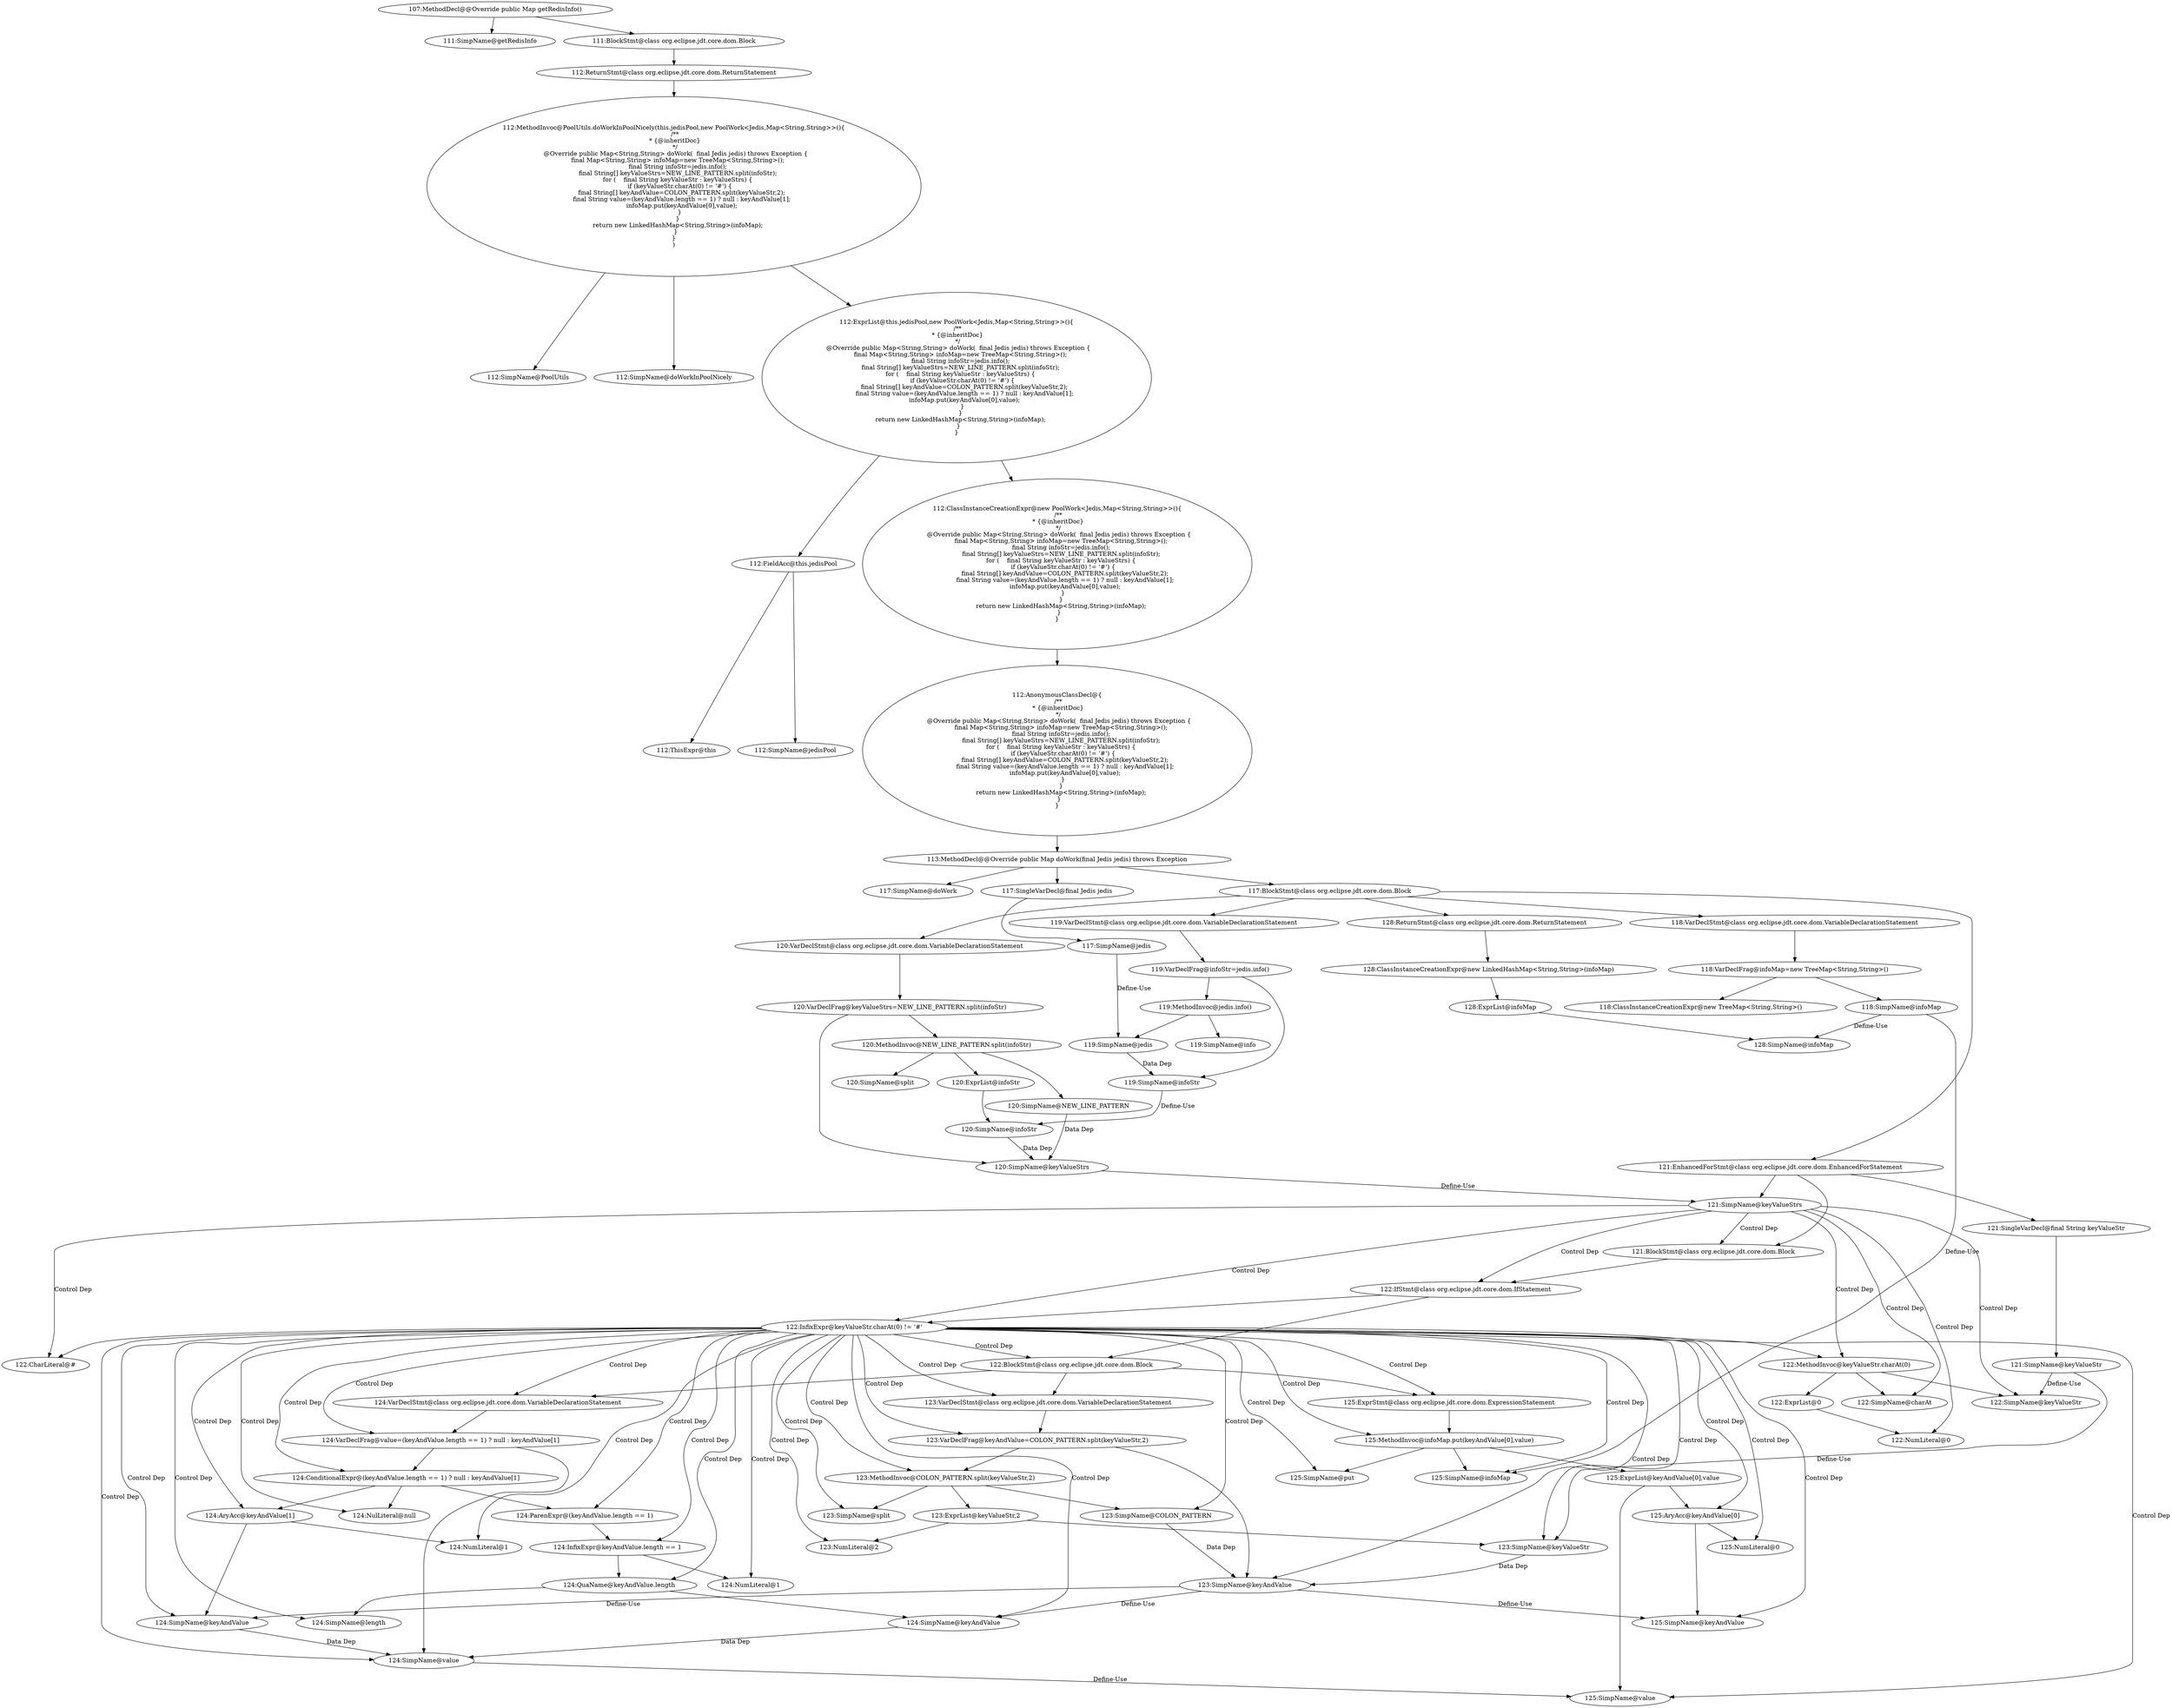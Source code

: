 digraph "KeysDAORedisImpl.getRedisInfo#?" {
0 [label="111:SimpName@getRedisInfo" shape=ellipse]
1 [label="112:SimpName@PoolUtils" shape=ellipse]
2 [label="112:SimpName@doWorkInPoolNicely" shape=ellipse]
3 [label="112:ThisExpr@this" shape=ellipse]
4 [label="112:SimpName@jedisPool" shape=ellipse]
5 [label="112:FieldAcc@this.jedisPool" shape=ellipse]
6 [label="117:SimpName@doWork" shape=ellipse]
7 [label="117:SimpName@jedis" shape=ellipse]
8 [label="117:SingleVarDecl@final Jedis jedis" shape=ellipse]
9 [label="118:SimpName@infoMap" shape=ellipse]
10 [label="118:ClassInstanceCreationExpr@new TreeMap<String,String>()" shape=ellipse]
11 [label="118:VarDeclFrag@infoMap=new TreeMap<String,String>()" shape=ellipse]
12 [label="118:VarDeclStmt@class org.eclipse.jdt.core.dom.VariableDeclarationStatement" shape=ellipse]
13 [label="119:SimpName@infoStr" shape=ellipse]
14 [label="119:SimpName@jedis" shape=ellipse]
15 [label="119:SimpName@info" shape=ellipse]
16 [label="119:MethodInvoc@jedis.info()" shape=ellipse]
17 [label="119:VarDeclFrag@infoStr=jedis.info()" shape=ellipse]
18 [label="119:VarDeclStmt@class org.eclipse.jdt.core.dom.VariableDeclarationStatement" shape=ellipse]
19 [label="120:SimpName@keyValueStrs" shape=ellipse]
20 [label="120:SimpName@NEW_LINE_PATTERN" shape=ellipse]
21 [label="120:SimpName@split" shape=ellipse]
22 [label="120:SimpName@infoStr" shape=ellipse]
23 [label="120:ExprList@infoStr" shape=ellipse]
24 [label="120:MethodInvoc@NEW_LINE_PATTERN.split(infoStr)" shape=ellipse]
25 [label="120:VarDeclFrag@keyValueStrs=NEW_LINE_PATTERN.split(infoStr)" shape=ellipse]
26 [label="120:VarDeclStmt@class org.eclipse.jdt.core.dom.VariableDeclarationStatement" shape=ellipse]
27 [label="121:SimpName@keyValueStr" shape=ellipse]
28 [label="121:SingleVarDecl@final String keyValueStr" shape=ellipse]
29 [label="121:SimpName@keyValueStrs" shape=ellipse]
30 [label="122:SimpName@keyValueStr" shape=ellipse]
31 [label="122:SimpName@charAt" shape=ellipse]
32 [label="122:NumLiteral@0" shape=ellipse]
33 [label="122:ExprList@0" shape=ellipse]
34 [label="122:MethodInvoc@keyValueStr.charAt(0)" shape=ellipse]
35 [label="122:CharLiteral@#" shape=ellipse]
36 [label="122:InfixExpr@keyValueStr.charAt(0) != '#'" shape=ellipse]
37 [label="123:SimpName@keyAndValue" shape=ellipse]
38 [label="123:SimpName@COLON_PATTERN" shape=ellipse]
39 [label="123:SimpName@split" shape=ellipse]
40 [label="123:SimpName@keyValueStr" shape=ellipse]
41 [label="123:NumLiteral@2" shape=ellipse]
42 [label="123:ExprList@keyValueStr,2" shape=ellipse]
43 [label="123:MethodInvoc@COLON_PATTERN.split(keyValueStr,2)" shape=ellipse]
44 [label="123:VarDeclFrag@keyAndValue=COLON_PATTERN.split(keyValueStr,2)" shape=ellipse]
45 [label="123:VarDeclStmt@class org.eclipse.jdt.core.dom.VariableDeclarationStatement" shape=ellipse]
46 [label="124:SimpName@value" shape=ellipse]
47 [label="124:SimpName@length" shape=ellipse]
48 [label="124:SimpName@keyAndValue" shape=ellipse]
49 [label="124:QuaName@keyAndValue.length" shape=ellipse]
50 [label="124:NumLiteral@1" shape=ellipse]
51 [label="124:InfixExpr@keyAndValue.length == 1" shape=ellipse]
52 [label="124:ParenExpr@(keyAndValue.length == 1)" shape=ellipse]
53 [label="124:NulLiteral@null" shape=ellipse]
54 [label="124:SimpName@keyAndValue" shape=ellipse]
55 [label="124:NumLiteral@1" shape=ellipse]
56 [label="124:AryAcc@keyAndValue[1]" shape=ellipse]
57 [label="124:ConditionalExpr@(keyAndValue.length == 1) ? null : keyAndValue[1]" shape=ellipse]
58 [label="124:VarDeclFrag@value=(keyAndValue.length == 1) ? null : keyAndValue[1]" shape=ellipse]
59 [label="124:VarDeclStmt@class org.eclipse.jdt.core.dom.VariableDeclarationStatement" shape=ellipse]
60 [label="125:SimpName@infoMap" shape=ellipse]
61 [label="125:SimpName@put" shape=ellipse]
62 [label="125:SimpName@keyAndValue" shape=ellipse]
63 [label="125:NumLiteral@0" shape=ellipse]
64 [label="125:AryAcc@keyAndValue[0]" shape=ellipse]
65 [label="125:SimpName@value" shape=ellipse]
66 [label="125:ExprList@keyAndValue[0],value" shape=ellipse]
67 [label="125:MethodInvoc@infoMap.put(keyAndValue[0],value)" shape=ellipse]
68 [label="125:ExprStmt@class org.eclipse.jdt.core.dom.ExpressionStatement" shape=ellipse]
69 [label="122:BlockStmt@class org.eclipse.jdt.core.dom.Block" shape=ellipse]
70 [label="122:IfStmt@class org.eclipse.jdt.core.dom.IfStatement" shape=ellipse]
71 [label="121:BlockStmt@class org.eclipse.jdt.core.dom.Block" shape=ellipse]
72 [label="121:EnhancedForStmt@class org.eclipse.jdt.core.dom.EnhancedForStatement" shape=ellipse]
73 [label="128:SimpName@infoMap" shape=ellipse]
74 [label="128:ExprList@infoMap" shape=ellipse]
75 [label="128:ClassInstanceCreationExpr@new LinkedHashMap<String,String>(infoMap)" shape=ellipse]
76 [label="128:ReturnStmt@class org.eclipse.jdt.core.dom.ReturnStatement" shape=ellipse]
77 [label="117:BlockStmt@class org.eclipse.jdt.core.dom.Block" shape=ellipse]
78 [label="113:MethodDecl@@Override public Map doWork(final Jedis jedis) throws Exception" shape=ellipse]
79 [label="112:AnonymousClassDecl@{\n  /** \n * {@inheritDoc}\n */\n  @Override public Map<String,String> doWork(  final Jedis jedis) throws Exception {\n    final Map<String,String> infoMap=new TreeMap<String,String>();\n    final String infoStr=jedis.info();\n    final String[] keyValueStrs=NEW_LINE_PATTERN.split(infoStr);\n    for (    final String keyValueStr : keyValueStrs) {\n      if (keyValueStr.charAt(0) != '#') {\n        final String[] keyAndValue=COLON_PATTERN.split(keyValueStr,2);\n        final String value=(keyAndValue.length == 1) ? null : keyAndValue[1];\n        infoMap.put(keyAndValue[0],value);\n      }\n    }\n    return new LinkedHashMap<String,String>(infoMap);\n  }\n}\n" shape=ellipse]
80 [label="112:ClassInstanceCreationExpr@new PoolWork<Jedis,Map<String,String>>(){\n  /** \n * {@inheritDoc}\n */\n  @Override public Map<String,String> doWork(  final Jedis jedis) throws Exception {\n    final Map<String,String> infoMap=new TreeMap<String,String>();\n    final String infoStr=jedis.info();\n    final String[] keyValueStrs=NEW_LINE_PATTERN.split(infoStr);\n    for (    final String keyValueStr : keyValueStrs) {\n      if (keyValueStr.charAt(0) != '#') {\n        final String[] keyAndValue=COLON_PATTERN.split(keyValueStr,2);\n        final String value=(keyAndValue.length == 1) ? null : keyAndValue[1];\n        infoMap.put(keyAndValue[0],value);\n      }\n    }\n    return new LinkedHashMap<String,String>(infoMap);\n  }\n}\n" shape=ellipse]
81 [label="112:ExprList@this.jedisPool,new PoolWork<Jedis,Map<String,String>>(){\n  /** \n * {@inheritDoc}\n */\n  @Override public Map<String,String> doWork(  final Jedis jedis) throws Exception {\n    final Map<String,String> infoMap=new TreeMap<String,String>();\n    final String infoStr=jedis.info();\n    final String[] keyValueStrs=NEW_LINE_PATTERN.split(infoStr);\n    for (    final String keyValueStr : keyValueStrs) {\n      if (keyValueStr.charAt(0) != '#') {\n        final String[] keyAndValue=COLON_PATTERN.split(keyValueStr,2);\n        final String value=(keyAndValue.length == 1) ? null : keyAndValue[1];\n        infoMap.put(keyAndValue[0],value);\n      }\n    }\n    return new LinkedHashMap<String,String>(infoMap);\n  }\n}\n" shape=ellipse]
82 [label="112:MethodInvoc@PoolUtils.doWorkInPoolNicely(this.jedisPool,new PoolWork<Jedis,Map<String,String>>(){\n  /** \n * {@inheritDoc}\n */\n  @Override public Map<String,String> doWork(  final Jedis jedis) throws Exception {\n    final Map<String,String> infoMap=new TreeMap<String,String>();\n    final String infoStr=jedis.info();\n    final String[] keyValueStrs=NEW_LINE_PATTERN.split(infoStr);\n    for (    final String keyValueStr : keyValueStrs) {\n      if (keyValueStr.charAt(0) != '#') {\n        final String[] keyAndValue=COLON_PATTERN.split(keyValueStr,2);\n        final String value=(keyAndValue.length == 1) ? null : keyAndValue[1];\n        infoMap.put(keyAndValue[0],value);\n      }\n    }\n    return new LinkedHashMap<String,String>(infoMap);\n  }\n}\n)" shape=ellipse]
83 [label="112:ReturnStmt@class org.eclipse.jdt.core.dom.ReturnStatement" shape=ellipse]
84 [label="111:BlockStmt@class org.eclipse.jdt.core.dom.Block" shape=ellipse]
85 [label="107:MethodDecl@@Override public Map getRedisInfo()" shape=ellipse]
5 -> 3 [label=""];
5 -> 4 [label=""];
7 -> 14 [label="Define-Use"];
8 -> 7 [label=""];
9 -> 60 [label="Define-Use"];
9 -> 73 [label="Define-Use"];
11 -> 9 [label=""];
11 -> 10 [label=""];
12 -> 11 [label=""];
13 -> 22 [label="Define-Use"];
14 -> 13 [label="Data Dep"];
16 -> 14 [label=""];
16 -> 15 [label=""];
17 -> 13 [label=""];
17 -> 16 [label=""];
18 -> 17 [label=""];
19 -> 29 [label="Define-Use"];
20 -> 19 [label="Data Dep"];
22 -> 19 [label="Data Dep"];
23 -> 22 [label=""];
24 -> 20 [label=""];
24 -> 21 [label=""];
24 -> 23 [label=""];
25 -> 19 [label=""];
25 -> 24 [label=""];
26 -> 25 [label=""];
27 -> 30 [label="Define-Use"];
27 -> 40 [label="Define-Use"];
28 -> 27 [label=""];
29 -> 71 [label="Control Dep"];
29 -> 70 [label="Control Dep"];
29 -> 36 [label="Control Dep"];
29 -> 34 [label="Control Dep"];
29 -> 30 [label="Control Dep"];
29 -> 31 [label="Control Dep"];
29 -> 32 [label="Control Dep"];
29 -> 35 [label="Control Dep"];
33 -> 32 [label=""];
34 -> 30 [label=""];
34 -> 31 [label=""];
34 -> 33 [label=""];
36 -> 34 [label=""];
36 -> 35 [label=""];
36 -> 69 [label="Control Dep"];
36 -> 45 [label="Control Dep"];
36 -> 44 [label="Control Dep"];
36 -> 37 [label="Control Dep"];
36 -> 43 [label="Control Dep"];
36 -> 38 [label="Control Dep"];
36 -> 39 [label="Control Dep"];
36 -> 40 [label="Control Dep"];
36 -> 41 [label="Control Dep"];
36 -> 59 [label="Control Dep"];
36 -> 58 [label="Control Dep"];
36 -> 46 [label="Control Dep"];
36 -> 57 [label="Control Dep"];
36 -> 52 [label="Control Dep"];
36 -> 51 [label="Control Dep"];
36 -> 49 [label="Control Dep"];
36 -> 47 [label="Control Dep"];
36 -> 48 [label="Control Dep"];
36 -> 50 [label="Control Dep"];
36 -> 53 [label="Control Dep"];
36 -> 56 [label="Control Dep"];
36 -> 54 [label="Control Dep"];
36 -> 55 [label="Control Dep"];
36 -> 68 [label="Control Dep"];
36 -> 67 [label="Control Dep"];
36 -> 60 [label="Control Dep"];
36 -> 61 [label="Control Dep"];
36 -> 64 [label="Control Dep"];
36 -> 62 [label="Control Dep"];
36 -> 63 [label="Control Dep"];
36 -> 65 [label="Control Dep"];
37 -> 48 [label="Define-Use"];
37 -> 54 [label="Define-Use"];
37 -> 62 [label="Define-Use"];
38 -> 37 [label="Data Dep"];
40 -> 37 [label="Data Dep"];
42 -> 40 [label=""];
42 -> 41 [label=""];
43 -> 38 [label=""];
43 -> 39 [label=""];
43 -> 42 [label=""];
44 -> 37 [label=""];
44 -> 43 [label=""];
45 -> 44 [label=""];
46 -> 65 [label="Define-Use"];
48 -> 46 [label="Data Dep"];
49 -> 47 [label=""];
49 -> 48 [label=""];
51 -> 49 [label=""];
51 -> 50 [label=""];
52 -> 51 [label=""];
54 -> 46 [label="Data Dep"];
56 -> 54 [label=""];
56 -> 55 [label=""];
57 -> 52 [label=""];
57 -> 53 [label=""];
57 -> 56 [label=""];
58 -> 46 [label=""];
58 -> 57 [label=""];
59 -> 58 [label=""];
64 -> 62 [label=""];
64 -> 63 [label=""];
66 -> 64 [label=""];
66 -> 65 [label=""];
67 -> 60 [label=""];
67 -> 61 [label=""];
67 -> 66 [label=""];
68 -> 67 [label=""];
69 -> 45 [label=""];
69 -> 59 [label=""];
69 -> 68 [label=""];
70 -> 36 [label=""];
70 -> 69 [label=""];
71 -> 70 [label=""];
72 -> 28 [label=""];
72 -> 29 [label=""];
72 -> 71 [label=""];
74 -> 73 [label=""];
75 -> 74 [label=""];
76 -> 75 [label=""];
77 -> 12 [label=""];
77 -> 18 [label=""];
77 -> 26 [label=""];
77 -> 72 [label=""];
77 -> 76 [label=""];
78 -> 6 [label=""];
78 -> 8 [label=""];
78 -> 77 [label=""];
79 -> 78 [label=""];
80 -> 79 [label=""];
81 -> 5 [label=""];
81 -> 80 [label=""];
82 -> 1 [label=""];
82 -> 2 [label=""];
82 -> 81 [label=""];
83 -> 82 [label=""];
84 -> 83 [label=""];
85 -> 0 [label=""];
85 -> 84 [label=""];
}